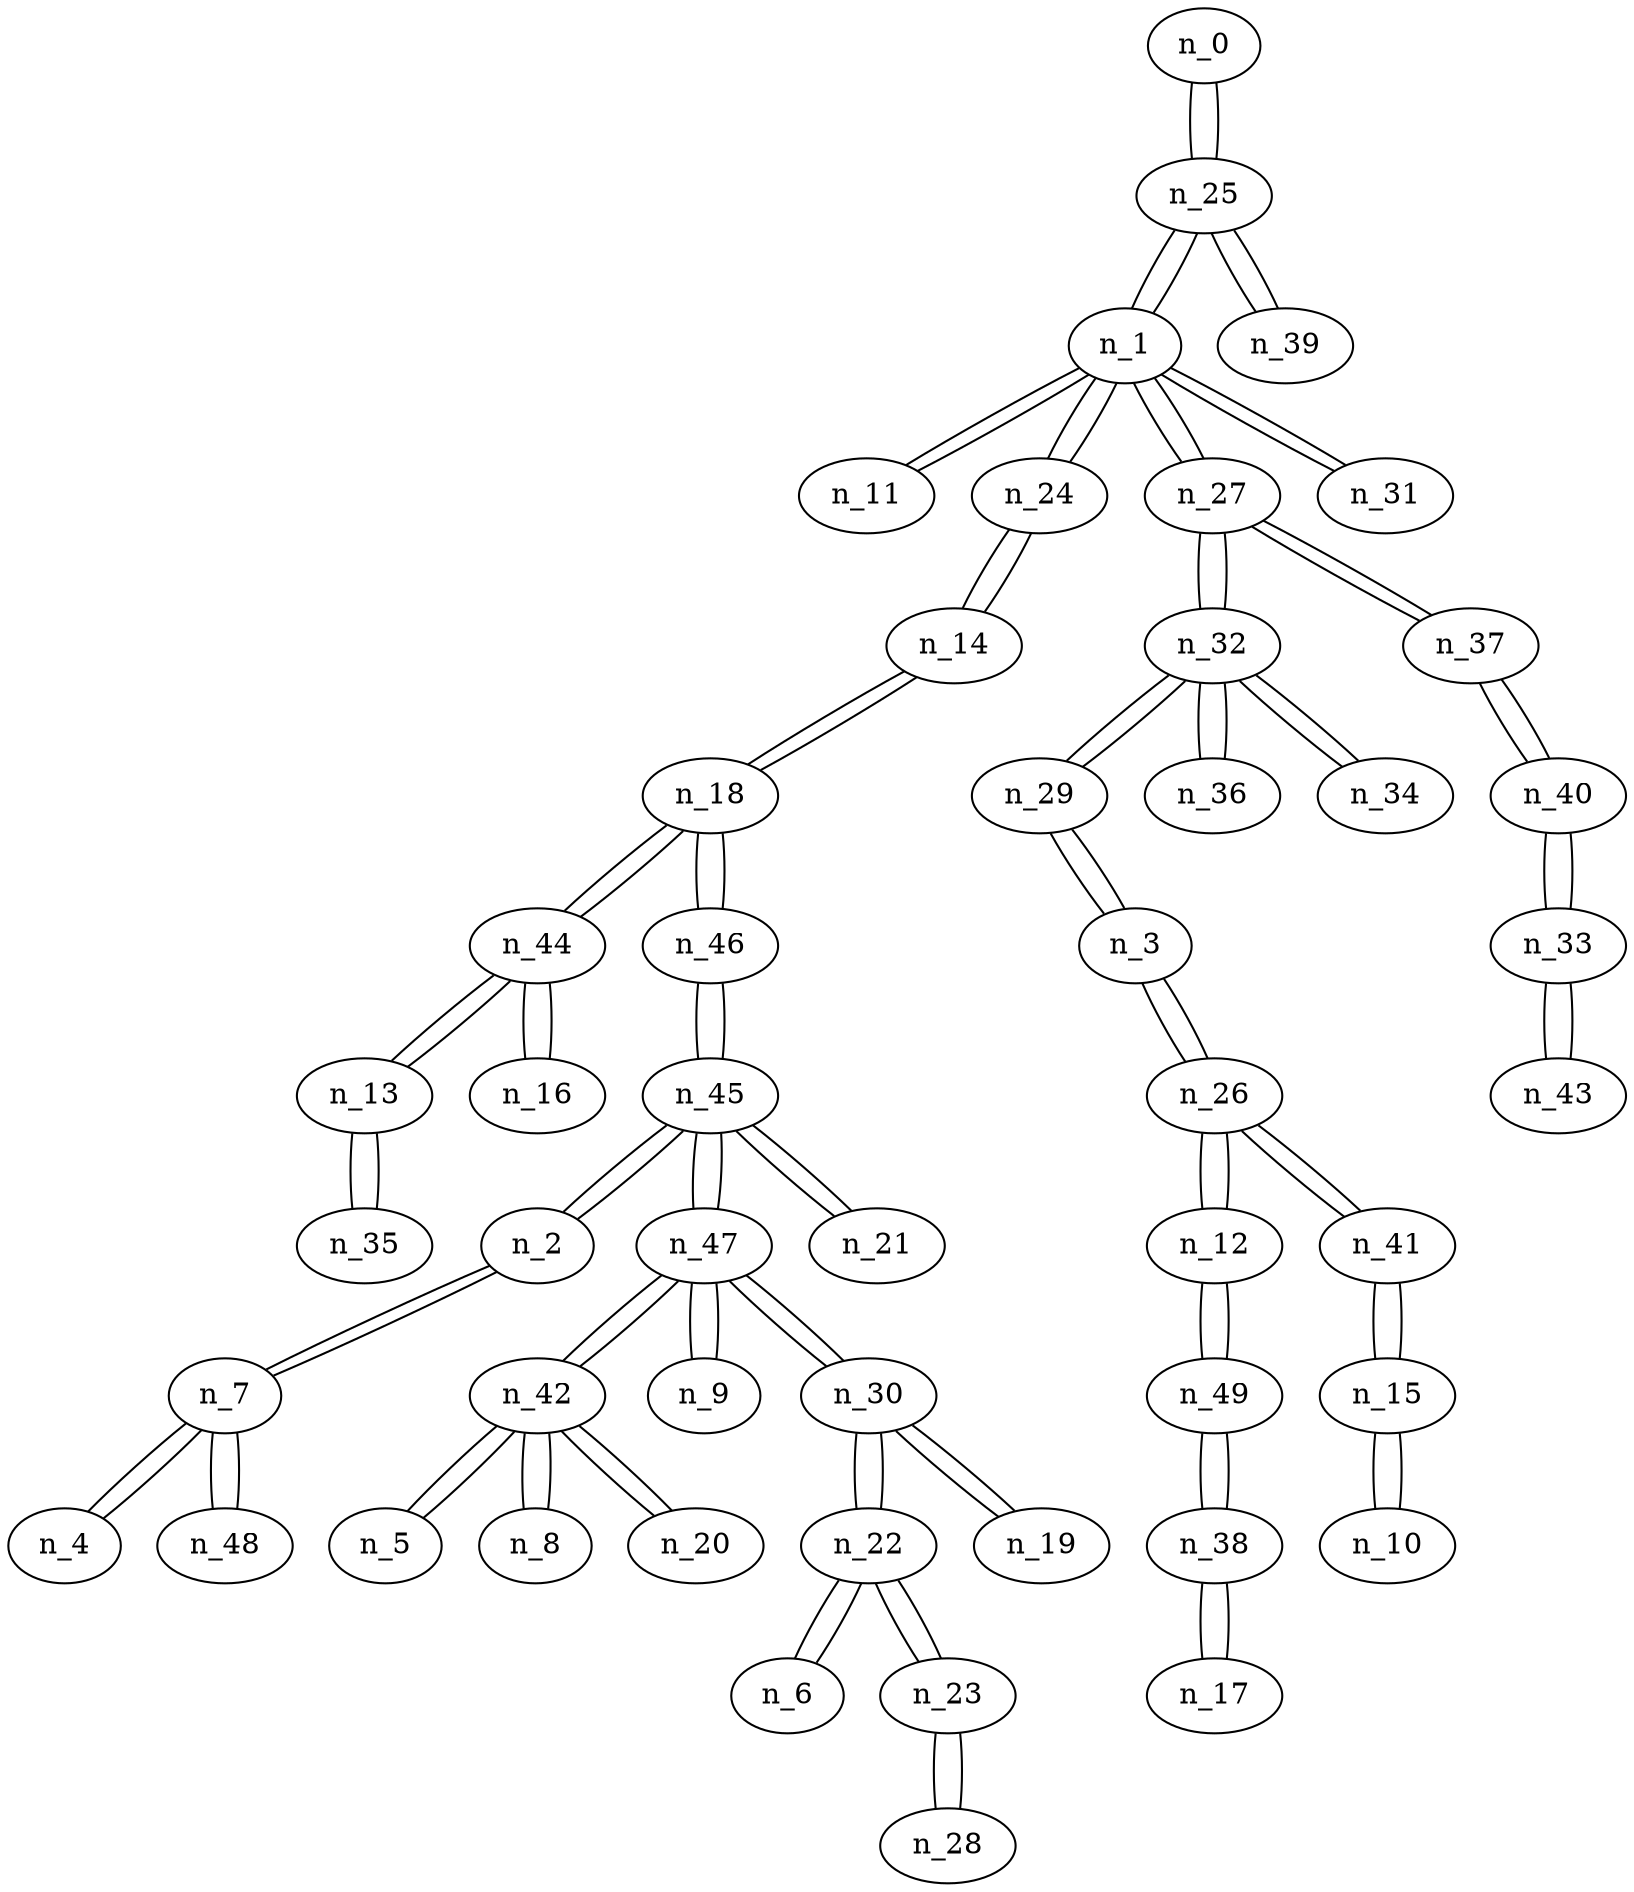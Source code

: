 graph g5 {
n_0--n_25
n_1--n_11
n_1--n_24
n_1--n_25
n_1--n_27
n_1--n_31
n_2--n_7
n_2--n_45
n_3--n_26
n_3--n_29
n_4--n_7
n_5--n_42
n_6--n_22
n_7--n_4
n_7--n_48
n_7--n_2
n_8--n_42
n_9--n_47
n_10--n_15
n_11--n_1
n_12--n_49
n_12--n_26
n_13--n_35
n_13--n_44
n_14--n_18
n_14--n_24
n_15--n_10
n_15--n_41
n_16--n_44
n_17--n_38
n_18--n_14
n_18--n_44
n_18--n_46
n_19--n_30
n_20--n_42
n_21--n_45
n_22--n_6
n_22--n_30
n_22--n_23
n_23--n_22
n_23--n_28
n_24--n_1
n_24--n_14
n_25--n_39
n_25--n_0
n_25--n_1
n_26--n_3
n_26--n_12
n_26--n_41
n_27--n_32
n_27--n_1
n_27--n_37
n_28--n_23
n_29--n_3
n_29--n_32
n_30--n_19
n_30--n_22
n_30--n_47
n_31--n_1
n_32--n_27
n_32--n_36
n_32--n_29
n_32--n_34
n_33--n_43
n_33--n_40
n_34--n_32
n_35--n_13
n_36--n_32
n_37--n_27
n_37--n_40
n_38--n_17
n_38--n_49
n_39--n_25
n_40--n_33
n_40--n_37
n_41--n_15
n_41--n_26
n_42--n_8
n_42--n_5
n_42--n_20
n_42--n_47
n_43--n_33
n_44--n_13
n_44--n_16
n_44--n_18
n_45--n_21
n_45--n_47
n_45--n_2
n_45--n_46
n_46--n_18
n_46--n_45
n_47--n_45
n_47--n_9
n_47--n_30
n_47--n_42
n_48--n_7
n_49--n_12
n_49--n_38
}